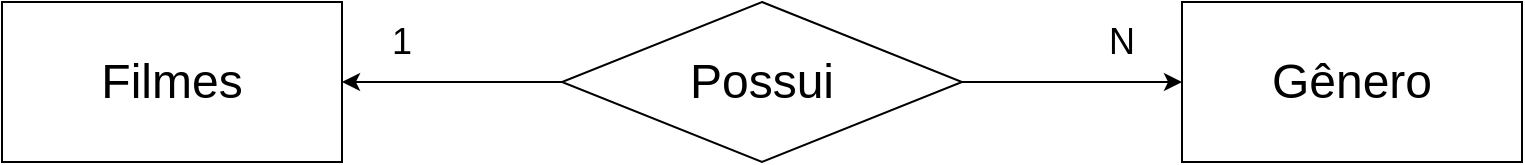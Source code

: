 <mxfile version="14.1.8" type="device"><diagram id="D6bpWe8EooGuELfMgvTR" name="Página-1"><mxGraphModel dx="1326" dy="806" grid="1" gridSize="10" guides="1" tooltips="1" connect="1" arrows="1" fold="1" page="1" pageScale="1" pageWidth="827" pageHeight="1169" math="0" shadow="0"><root><mxCell id="0"/><mxCell id="1" parent="0"/><mxCell id="hhbY3Ge96M_t7d_Q4XId-1" value="" style="rounded=0;whiteSpace=wrap;html=1;" vertex="1" parent="1"><mxGeometry x="40" y="240" width="170" height="80" as="geometry"/></mxCell><mxCell id="hhbY3Ge96M_t7d_Q4XId-2" value="" style="rounded=0;whiteSpace=wrap;html=1;" vertex="1" parent="1"><mxGeometry x="630" y="240" width="170" height="80" as="geometry"/></mxCell><mxCell id="hhbY3Ge96M_t7d_Q4XId-8" style="edgeStyle=orthogonalEdgeStyle;rounded=0;orthogonalLoop=1;jettySize=auto;html=1;" edge="1" parent="1" source="hhbY3Ge96M_t7d_Q4XId-3" target="hhbY3Ge96M_t7d_Q4XId-2"><mxGeometry relative="1" as="geometry"/></mxCell><mxCell id="hhbY3Ge96M_t7d_Q4XId-9" style="edgeStyle=orthogonalEdgeStyle;rounded=0;orthogonalLoop=1;jettySize=auto;html=1;" edge="1" parent="1" source="hhbY3Ge96M_t7d_Q4XId-3" target="hhbY3Ge96M_t7d_Q4XId-1"><mxGeometry relative="1" as="geometry"/></mxCell><mxCell id="hhbY3Ge96M_t7d_Q4XId-3" value="" style="rhombus;whiteSpace=wrap;html=1;" vertex="1" parent="1"><mxGeometry x="320" y="240" width="200" height="80" as="geometry"/></mxCell><mxCell id="hhbY3Ge96M_t7d_Q4XId-5" value="&lt;font style=&quot;font-size: 24px&quot;&gt;Filmes&lt;/font&gt;" style="text;html=1;strokeColor=none;fillColor=none;align=center;verticalAlign=middle;whiteSpace=wrap;rounded=0;" vertex="1" parent="1"><mxGeometry x="65" y="250" width="120" height="60" as="geometry"/></mxCell><mxCell id="hhbY3Ge96M_t7d_Q4XId-6" value="&lt;span style=&quot;font-size: 24px&quot;&gt;Possui&lt;/span&gt;" style="text;html=1;strokeColor=none;fillColor=none;align=center;verticalAlign=middle;whiteSpace=wrap;rounded=0;" vertex="1" parent="1"><mxGeometry x="360" y="250" width="120" height="60" as="geometry"/></mxCell><mxCell id="hhbY3Ge96M_t7d_Q4XId-7" value="&lt;span style=&quot;font-size: 24px&quot;&gt;Gênero&lt;/span&gt;" style="text;html=1;strokeColor=none;fillColor=none;align=center;verticalAlign=middle;whiteSpace=wrap;rounded=0;" vertex="1" parent="1"><mxGeometry x="655" y="250" width="120" height="60" as="geometry"/></mxCell><mxCell id="hhbY3Ge96M_t7d_Q4XId-11" value="&lt;span style=&quot;font-size: 18px&quot;&gt;1&lt;/span&gt;" style="text;html=1;strokeColor=none;fillColor=none;align=center;verticalAlign=middle;whiteSpace=wrap;rounded=0;" vertex="1" parent="1"><mxGeometry x="220" y="250" width="40" height="20" as="geometry"/></mxCell><mxCell id="hhbY3Ge96M_t7d_Q4XId-12" value="&lt;span style=&quot;font-size: 18px&quot;&gt;N&lt;/span&gt;" style="text;html=1;strokeColor=none;fillColor=none;align=center;verticalAlign=middle;whiteSpace=wrap;rounded=0;" vertex="1" parent="1"><mxGeometry x="580" y="250" width="40" height="20" as="geometry"/></mxCell></root></mxGraphModel></diagram></mxfile>